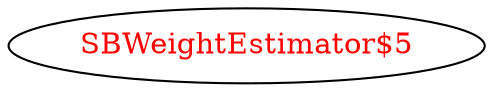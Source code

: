 digraph dependencyGraph {
 concentrate=true;
 ranksep="2.0";
 rankdir="LR"; 
 splines="ortho";
"SBWeightEstimator$5" [fontcolor="red"];
}